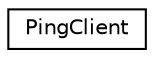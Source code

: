 digraph "Graphical Class Hierarchy"
{
  edge [fontname="Helvetica",fontsize="10",labelfontname="Helvetica",labelfontsize="10"];
  node [fontname="Helvetica",fontsize="10",shape=record];
  rankdir="LR";
  Node0 [label="PingClient",height=0.2,width=0.4,color="black", fillcolor="white", style="filled",URL="$classPingClient.html"];
}
